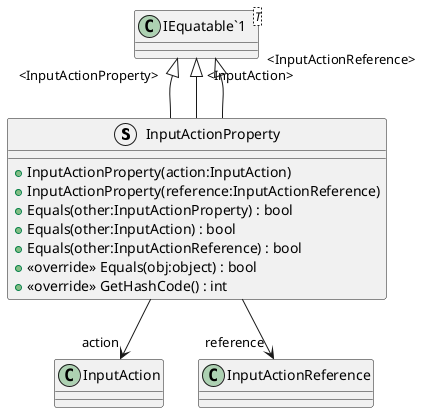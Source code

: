 @startuml
struct InputActionProperty {
    + InputActionProperty(action:InputAction)
    + InputActionProperty(reference:InputActionReference)
    + Equals(other:InputActionProperty) : bool
    + Equals(other:InputAction) : bool
    + Equals(other:InputActionReference) : bool
    + <<override>> Equals(obj:object) : bool
    + <<override>> GetHashCode() : int
}
class "IEquatable`1"<T> {
}
"IEquatable`1" "<InputActionProperty>" <|-- InputActionProperty
"IEquatable`1" "<InputAction>" <|-- InputActionProperty
"IEquatable`1" "<InputActionReference>" <|-- InputActionProperty
InputActionProperty --> "action" InputAction
InputActionProperty --> "reference" InputActionReference
@enduml
